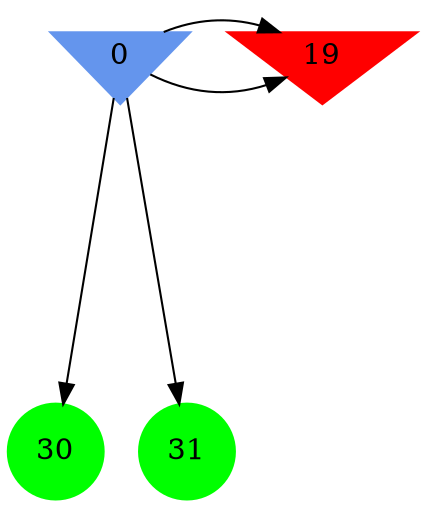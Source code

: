 digraph brain {
	ranksep=2.0;
	0 [shape=invtriangle,style=filled,color=cornflowerblue];
	19 [shape=invtriangle,style=filled,color=red];
	30 [shape=circle,style=filled,color=green];
	31 [shape=circle,style=filled,color=green];
	0	->	19;
	0	->	19;
	0	->	31;
	0	->	30;
	{ rank=same; 0; 19; }
	{ rank=same; }
	{ rank=same; 30; 31; }
}
